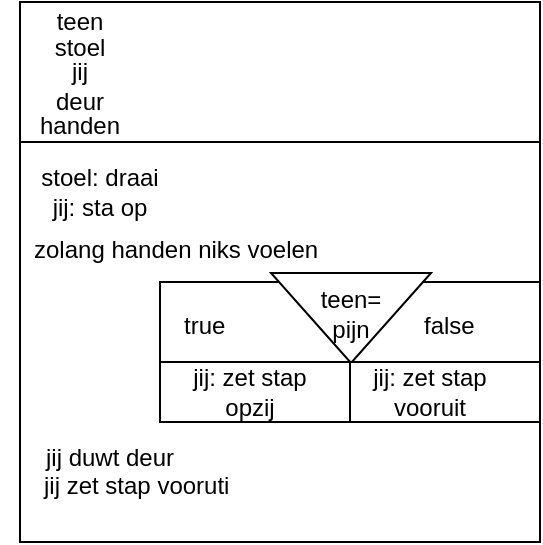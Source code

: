 <mxfile version="12.2.4" pages="1"><diagram id="0rWbaYCmwUg5v14xVdbE" name="Page-1"><mxGraphModel dx="720" dy="549" grid="1" gridSize="10" guides="1" tooltips="1" connect="1" arrows="1" fold="1" page="1" pageScale="1" pageWidth="850" pageHeight="1100" math="0" shadow="0"><root><mxCell id="0"/><mxCell id="1" parent="0"/><mxCell id="17" value="" style="rounded=0;whiteSpace=wrap;html=1;" parent="1" vertex="1"><mxGeometry x="160" y="70" width="260" height="270" as="geometry"/></mxCell><mxCell id="18" value="" style="rounded=0;whiteSpace=wrap;html=1;align=left;" parent="1" vertex="1"><mxGeometry x="160" y="70" width="260" height="70" as="geometry"/></mxCell><mxCell id="20" value="teen" style="text;html=1;strokeColor=none;fillColor=none;align=center;verticalAlign=middle;whiteSpace=wrap;rounded=0;" parent="1" vertex="1"><mxGeometry x="150" y="70" width="80" height="20" as="geometry"/></mxCell><mxCell id="22" value="stoel" style="text;html=1;strokeColor=none;fillColor=none;align=center;verticalAlign=middle;whiteSpace=wrap;rounded=0;" parent="1" vertex="1"><mxGeometry x="150" y="85" width="80" height="15" as="geometry"/></mxCell><mxCell id="24" value="jij" style="text;html=1;strokeColor=none;fillColor=none;align=center;verticalAlign=middle;whiteSpace=wrap;rounded=0;" parent="1" vertex="1"><mxGeometry x="150" y="97.5" width="80" height="15" as="geometry"/></mxCell><mxCell id="26" value="deur" style="text;html=1;strokeColor=none;fillColor=none;align=center;verticalAlign=middle;whiteSpace=wrap;rounded=0;" parent="1" vertex="1"><mxGeometry x="150" y="112.5" width="80" height="15" as="geometry"/></mxCell><mxCell id="27" value="stoel: draai" style="text;html=1;strokeColor=none;fillColor=none;align=center;verticalAlign=middle;whiteSpace=wrap;rounded=0;" parent="1" vertex="1"><mxGeometry x="160" y="150" width="80" height="15" as="geometry"/></mxCell><mxCell id="28" value="jij: sta op" style="text;html=1;strokeColor=none;fillColor=none;align=center;verticalAlign=middle;whiteSpace=wrap;rounded=0;" parent="1" vertex="1"><mxGeometry x="160" y="165" width="80" height="15" as="geometry"/></mxCell><mxCell id="30" value="" style="rounded=0;whiteSpace=wrap;html=1;" parent="1" vertex="1"><mxGeometry x="230" y="210" width="190" height="40" as="geometry"/></mxCell><mxCell id="31" value="" style="triangle;whiteSpace=wrap;html=1;rotation=90;" parent="1" vertex="1"><mxGeometry x="303" y="188" width="45" height="80" as="geometry"/></mxCell><mxCell id="32" value="handen" style="text;html=1;strokeColor=none;fillColor=none;align=center;verticalAlign=middle;whiteSpace=wrap;rounded=0;" parent="1" vertex="1"><mxGeometry x="150" y="124" width="80" height="15" as="geometry"/></mxCell><mxCell id="33" value="zolang handen niks voelen" style="text;html=1;" parent="1" vertex="1"><mxGeometry x="165" y="180" width="70" height="30" as="geometry"/></mxCell><mxCell id="34" value="true" style="text;html=1;resizable=0;points=[];autosize=1;align=left;verticalAlign=top;spacingTop=-4;" parent="1" vertex="1"><mxGeometry x="240" y="222" width="40" height="20" as="geometry"/></mxCell><mxCell id="35" style="edgeStyle=orthogonalEdgeStyle;rounded=0;orthogonalLoop=1;jettySize=auto;html=1;exitX=0.5;exitY=1;exitDx=0;exitDy=0;" parent="1" source="30" target="30" edge="1"><mxGeometry relative="1" as="geometry"/></mxCell><mxCell id="36" value="teen= pijn" style="text;html=1;strokeColor=none;fillColor=none;align=center;verticalAlign=middle;whiteSpace=wrap;rounded=0;" parent="1" vertex="1"><mxGeometry x="303" y="210" width="45" height="32" as="geometry"/></mxCell><mxCell id="37" value="false" style="text;html=1;resizable=0;points=[];autosize=1;align=left;verticalAlign=top;spacingTop=-4;" parent="1" vertex="1"><mxGeometry x="360" y="222" width="40" height="20" as="geometry"/></mxCell><mxCell id="38" value="" style="rounded=0;whiteSpace=wrap;html=1;" parent="1" vertex="1"><mxGeometry x="230" y="250" width="190" height="30" as="geometry"/></mxCell><mxCell id="39" value="" style="endArrow=none;html=1;entryX=0.5;entryY=1;entryDx=0;entryDy=0;exitX=0.5;exitY=1;exitDx=0;exitDy=0;" parent="1" source="38" target="30" edge="1"><mxGeometry width="50" height="50" relative="1" as="geometry"><mxPoint x="323" y="282" as="sourcePoint"/><mxPoint x="373" y="232" as="targetPoint"/></mxGeometry></mxCell><mxCell id="41" value="jij: zet stap vooruit&lt;span style=&quot;color: rgba(0 , 0 , 0 , 0) ; font-family: monospace ; font-size: 0px ; white-space: nowrap&quot;&gt;%3CmxGraphModel%3E%3Croot%3E%3CmxCell%20id%3D%220%22%2F%3E%3CmxCell%20id%3D%221%22%20parent%3D%220%22%2F%3E%3CmxCell%20id%3D%222%22%20value%3D%22jij%3A%20sta%20op%22%20style%3D%22text%3Bhtml%3D1%3BstrokeColor%3Dnone%3BfillColor%3Dnone%3Balign%3Dcenter%3BverticalAlign%3Dmiddle%3BwhiteSpace%3Dwrap%3Brounded%3D0%3B%22%20vertex%3D%221%22%20parent%3D%221%22%3E%3CmxGeometry%20x%3D%22160%22%20y%3D%22165%22%20width%3D%2280%22%20height%3D%2215%22%20as%3D%22geometry%22%2F%3E%3C%2FmxCell%3E%3C%2Froot%3E%3C%2FmxGraphModel%3E&lt;/span&gt;" style="text;html=1;strokeColor=none;fillColor=none;align=center;verticalAlign=middle;whiteSpace=wrap;rounded=0;" parent="1" vertex="1"><mxGeometry x="325" y="257.5" width="80" height="15" as="geometry"/></mxCell><mxCell id="42" value="jij: zet stap opzij&lt;span style=&quot;color: rgba(0 , 0 , 0 , 0) ; font-family: monospace ; font-size: 0px ; white-space: nowrap&quot;&gt;%3CmxGraphModel%3E%3Croot%3E%3CmxCell%20id%3D%220%22%2F%3E%3CmxCell%20id%3D%221%22%20parent%3D%220%22%2F%3E%3CmxCell%20id%3D%222%22%20value%3D%22jij%3A%20sta%20op%22%20style%3D%22text%3Bhtml%3D1%3BstrokeColor%3Dnone%3BfillColor%3Dnone%3Balign%3Dcenter%3BverticalAlign%3Dmiddle%3BwhiteSpace%3Dwrap%3Brounded%3D0%3B%22%20vertex%3D%221%22%20parent%3D%221%22%3E%3CmxGeometry%20x%3D%22160%22%20y%3D%22165%22%20width%3D%2280%22%20height%3D%2215%22%20as%3D%22geometry%22%2F%3E%3C%2FmxCell%3E%3C%2Froot%3E%3C%2FmxGraphModel%3E&lt;/span&gt;" style="text;html=1;strokeColor=none;fillColor=none;align=center;verticalAlign=middle;whiteSpace=wrap;rounded=0;" parent="1" vertex="1"><mxGeometry x="235" y="257.5" width="80" height="15" as="geometry"/></mxCell><mxCell id="43" value="jij duwt deur" style="text;html=1;strokeColor=none;fillColor=none;align=center;verticalAlign=middle;whiteSpace=wrap;rounded=0;" parent="1" vertex="1"><mxGeometry x="165" y="290" width="80" height="15" as="geometry"/></mxCell><mxCell id="44" value="jij zet stap vooruti" style="text;html=1;" parent="1" vertex="1"><mxGeometry x="170" y="297.5" width="90" height="30" as="geometry"/></mxCell></root></mxGraphModel></diagram></mxfile>